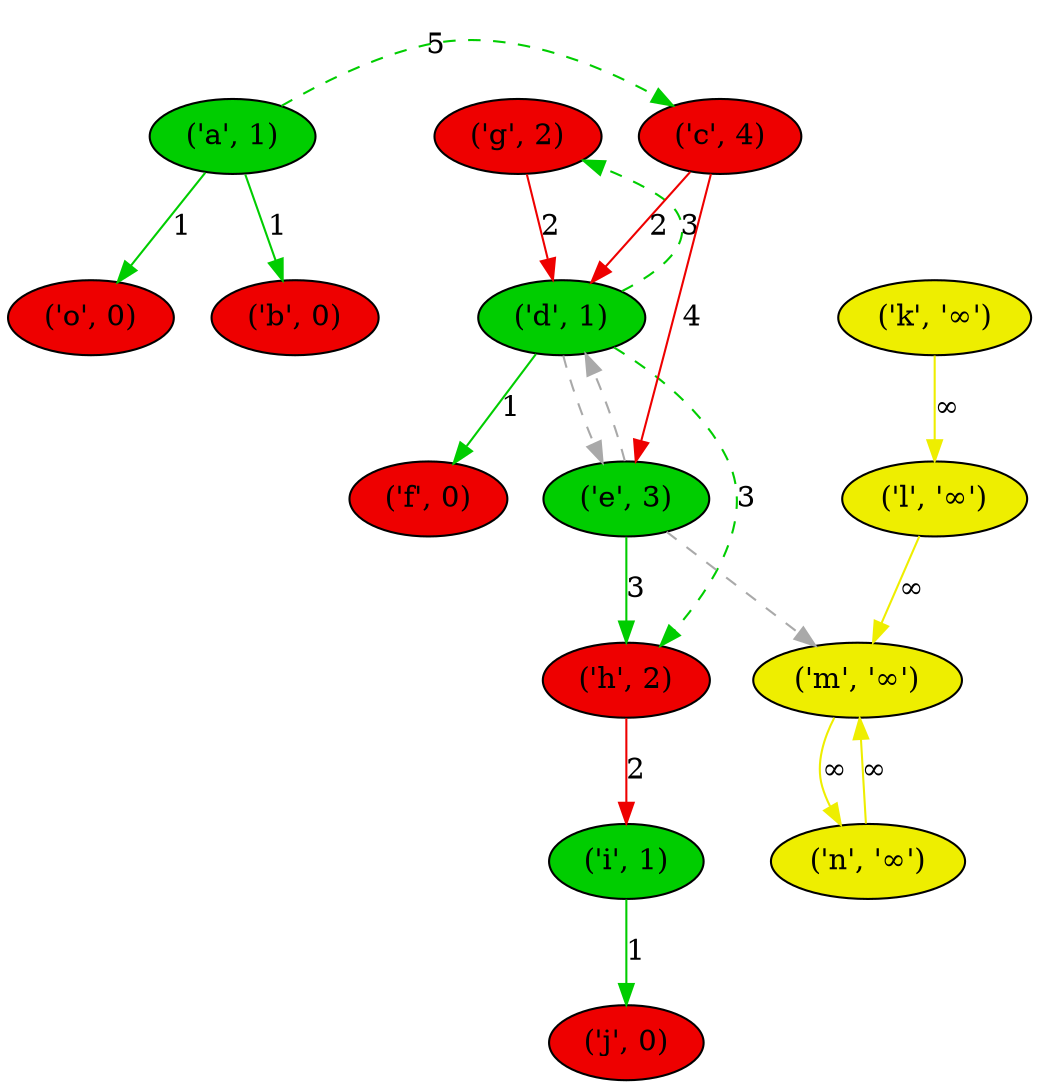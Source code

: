 digraph default {
	a [label="('a', 1)" fillcolor=green3 style=filled]
	d [label="('d', 1)" fillcolor=green3 style=filled]
	e [label="('e', 3)" fillcolor=green3 style=filled]
	j [label="('j', 0)" fillcolor=red2 style=filled]
	i [label="('i', 1)" fillcolor=green3 style=filled]
	f [label="('f', 0)" fillcolor=red2 style=filled]
	o [label="('o', 0)" fillcolor=red2 style=filled]
	b [label="('b', 0)" fillcolor=red2 style=filled]
	g [label="('g', 2)" fillcolor=red2 style=filled]
	h [label="('h', 2)" fillcolor=red2 style=filled]
	c [label="('c', 4)" fillcolor=red2 style=filled]
	k [label="('k', '&infin;')" fillcolor=yellow2 style=filled]
	l [label="('l', '&infin;')" fillcolor=yellow2 style=filled]
	m [label="('m', '&infin;')" fillcolor=yellow2 style=filled]
	n [label="('n', '&infin;')" fillcolor=yellow2 style=filled]
	d -> e [color=darkgray style=dashed]
	e -> d [color=darkgray style=dashed]
	k -> l [label="&infin;" color=yellow2]
	c -> d [label=2 color=red2]
	d -> f [label=1 color=green3]
	i -> j [label=1 color=green3]
	m -> n [label="&infin;" color=yellow2]
	n -> m [label="&infin;" color=yellow2]
	a -> b [label=1 color=green3]
	c -> e [label=4 color=red2]
	d -> g [label=3 color=green3 constraint=false style=dashed]
	d -> h [label=3 color=green3 constraint=false style=dashed]
	h -> i [label=2 color=red2]
	l -> m [label="&infin;" color=yellow2]
	a -> c [label=5 color=green3 constraint=false style=dashed]
	a -> o [label=1 color=green3]
	e -> h [label=3 color=green3]
	e -> m [color=darkgray style=dashed]
	g -> d [label=2 color=red2]
}


